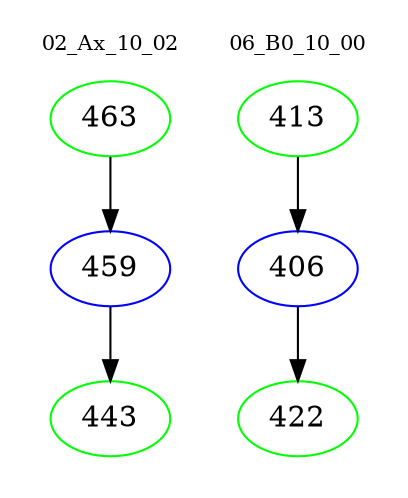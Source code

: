 digraph{
subgraph cluster_0 {
color = white
label = "02_Ax_10_02";
fontsize=10;
T0_463 [label="463", color="green"]
T0_463 -> T0_459 [color="black"]
T0_459 [label="459", color="blue"]
T0_459 -> T0_443 [color="black"]
T0_443 [label="443", color="green"]
}
subgraph cluster_1 {
color = white
label = "06_B0_10_00";
fontsize=10;
T1_413 [label="413", color="green"]
T1_413 -> T1_406 [color="black"]
T1_406 [label="406", color="blue"]
T1_406 -> T1_422 [color="black"]
T1_422 [label="422", color="green"]
}
}
